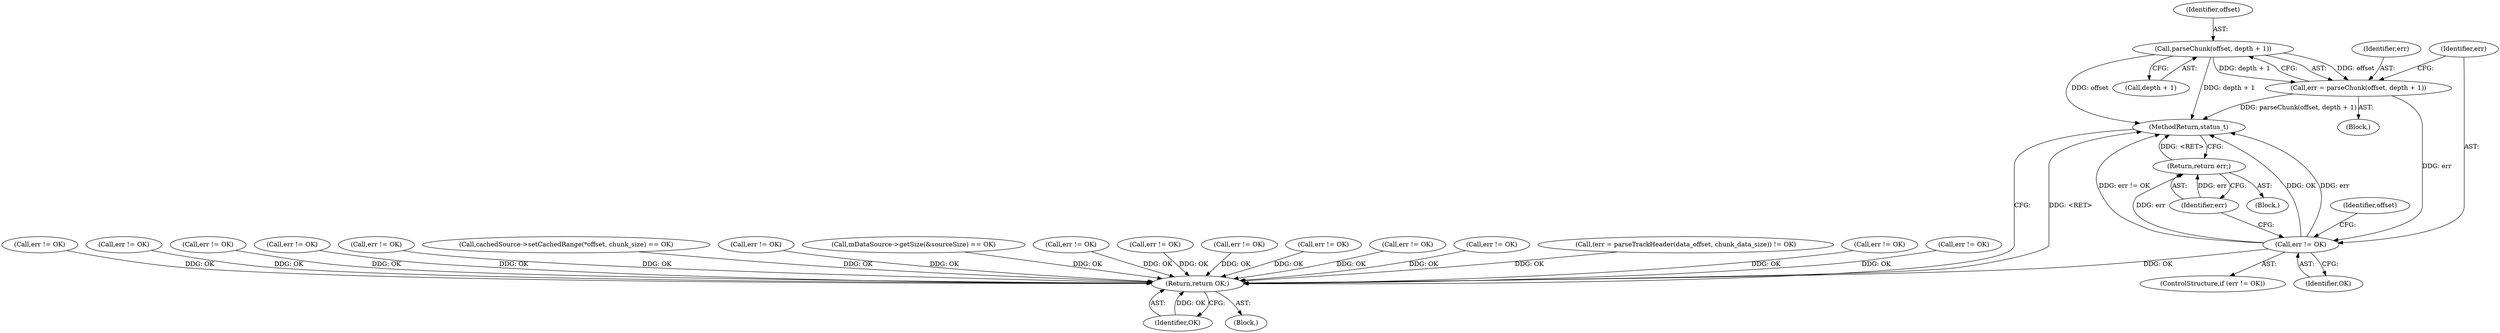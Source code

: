 digraph "0_Android_f4a88c8ed4f8186b3d6e2852993e063fc33ff231@pointer" {
"1002289" [label="(Call,parseChunk(offset, depth + 1))"];
"1002287" [label="(Call,err = parseChunk(offset, depth + 1))"];
"1002295" [label="(Call,err != OK)"];
"1002299" [label="(Return,return err;)"];
"1002909" [label="(Return,return OK;)"];
"1000988" [label="(Call,(err = parseTrackHeader(data_offset, chunk_data_size)) != OK)"];
"1002330" [label="(Call,err != OK)"];
"1000565" [label="(Call,err != OK)"];
"1001973" [label="(Call,err != OK)"];
"1002129" [label="(Call,err != OK)"];
"1002910" [label="(Identifier,OK)"];
"1001824" [label="(Call,err != OK)"];
"1002290" [label="(Identifier,offset)"];
"1002297" [label="(Identifier,OK)"];
"1002285" [label="(Block,)"];
"1002909" [label="(Return,return OK;)"];
"1002289" [label="(Call,parseChunk(offset, depth + 1))"];
"1001992" [label="(Call,err != OK)"];
"1002288" [label="(Identifier,err)"];
"1002300" [label="(Identifier,err)"];
"1002291" [label="(Call,depth + 1)"];
"1002295" [label="(Call,err != OK)"];
"1002296" [label="(Identifier,err)"];
"1002287" [label="(Call,err = parseChunk(offset, depth + 1))"];
"1002859" [label="(Call,err != OK)"];
"1000394" [label="(Call,cachedSource->setCachedRange(*offset, chunk_size) == OK)"];
"1001791" [label="(Call,err != OK)"];
"1002911" [label="(MethodReturn,status_t)"];
"1000106" [label="(Block,)"];
"1002283" [label="(Identifier,offset)"];
"1002299" [label="(Return,return err;)"];
"1000191" [label="(Call,mDataSource->getSize(&sourceSize) == OK)"];
"1001772" [label="(Call,err != OK)"];
"1001744" [label="(Call,err != OK)"];
"1001610" [label="(Call,err != OK)"];
"1002294" [label="(ControlStructure,if (err != OK))"];
"1002298" [label="(Block,)"];
"1001954" [label="(Call,err != OK)"];
"1000493" [label="(Call,err != OK)"];
"1001475" [label="(Call,err != OK)"];
"1002289" -> "1002287"  [label="AST: "];
"1002289" -> "1002291"  [label="CFG: "];
"1002290" -> "1002289"  [label="AST: "];
"1002291" -> "1002289"  [label="AST: "];
"1002287" -> "1002289"  [label="CFG: "];
"1002289" -> "1002911"  [label="DDG: offset"];
"1002289" -> "1002911"  [label="DDG: depth + 1"];
"1002289" -> "1002287"  [label="DDG: offset"];
"1002289" -> "1002287"  [label="DDG: depth + 1"];
"1002287" -> "1002285"  [label="AST: "];
"1002288" -> "1002287"  [label="AST: "];
"1002296" -> "1002287"  [label="CFG: "];
"1002287" -> "1002911"  [label="DDG: parseChunk(offset, depth + 1)"];
"1002287" -> "1002295"  [label="DDG: err"];
"1002295" -> "1002294"  [label="AST: "];
"1002295" -> "1002297"  [label="CFG: "];
"1002296" -> "1002295"  [label="AST: "];
"1002297" -> "1002295"  [label="AST: "];
"1002283" -> "1002295"  [label="CFG: "];
"1002300" -> "1002295"  [label="CFG: "];
"1002295" -> "1002911"  [label="DDG: OK"];
"1002295" -> "1002911"  [label="DDG: err"];
"1002295" -> "1002911"  [label="DDG: err != OK"];
"1002295" -> "1002299"  [label="DDG: err"];
"1002295" -> "1002909"  [label="DDG: OK"];
"1002299" -> "1002298"  [label="AST: "];
"1002299" -> "1002300"  [label="CFG: "];
"1002300" -> "1002299"  [label="AST: "];
"1002911" -> "1002299"  [label="CFG: "];
"1002299" -> "1002911"  [label="DDG: <RET>"];
"1002300" -> "1002299"  [label="DDG: err"];
"1002909" -> "1000106"  [label="AST: "];
"1002909" -> "1002910"  [label="CFG: "];
"1002910" -> "1002909"  [label="AST: "];
"1002911" -> "1002909"  [label="CFG: "];
"1002909" -> "1002911"  [label="DDG: <RET>"];
"1002910" -> "1002909"  [label="DDG: OK"];
"1000191" -> "1002909"  [label="DDG: OK"];
"1001744" -> "1002909"  [label="DDG: OK"];
"1000493" -> "1002909"  [label="DDG: OK"];
"1000565" -> "1002909"  [label="DDG: OK"];
"1001772" -> "1002909"  [label="DDG: OK"];
"1001791" -> "1002909"  [label="DDG: OK"];
"1000394" -> "1002909"  [label="DDG: OK"];
"1002859" -> "1002909"  [label="DDG: OK"];
"1001973" -> "1002909"  [label="DDG: OK"];
"1002129" -> "1002909"  [label="DDG: OK"];
"1001475" -> "1002909"  [label="DDG: OK"];
"1001610" -> "1002909"  [label="DDG: OK"];
"1001992" -> "1002909"  [label="DDG: OK"];
"1001954" -> "1002909"  [label="DDG: OK"];
"1000988" -> "1002909"  [label="DDG: OK"];
"1001824" -> "1002909"  [label="DDG: OK"];
"1002330" -> "1002909"  [label="DDG: OK"];
}
